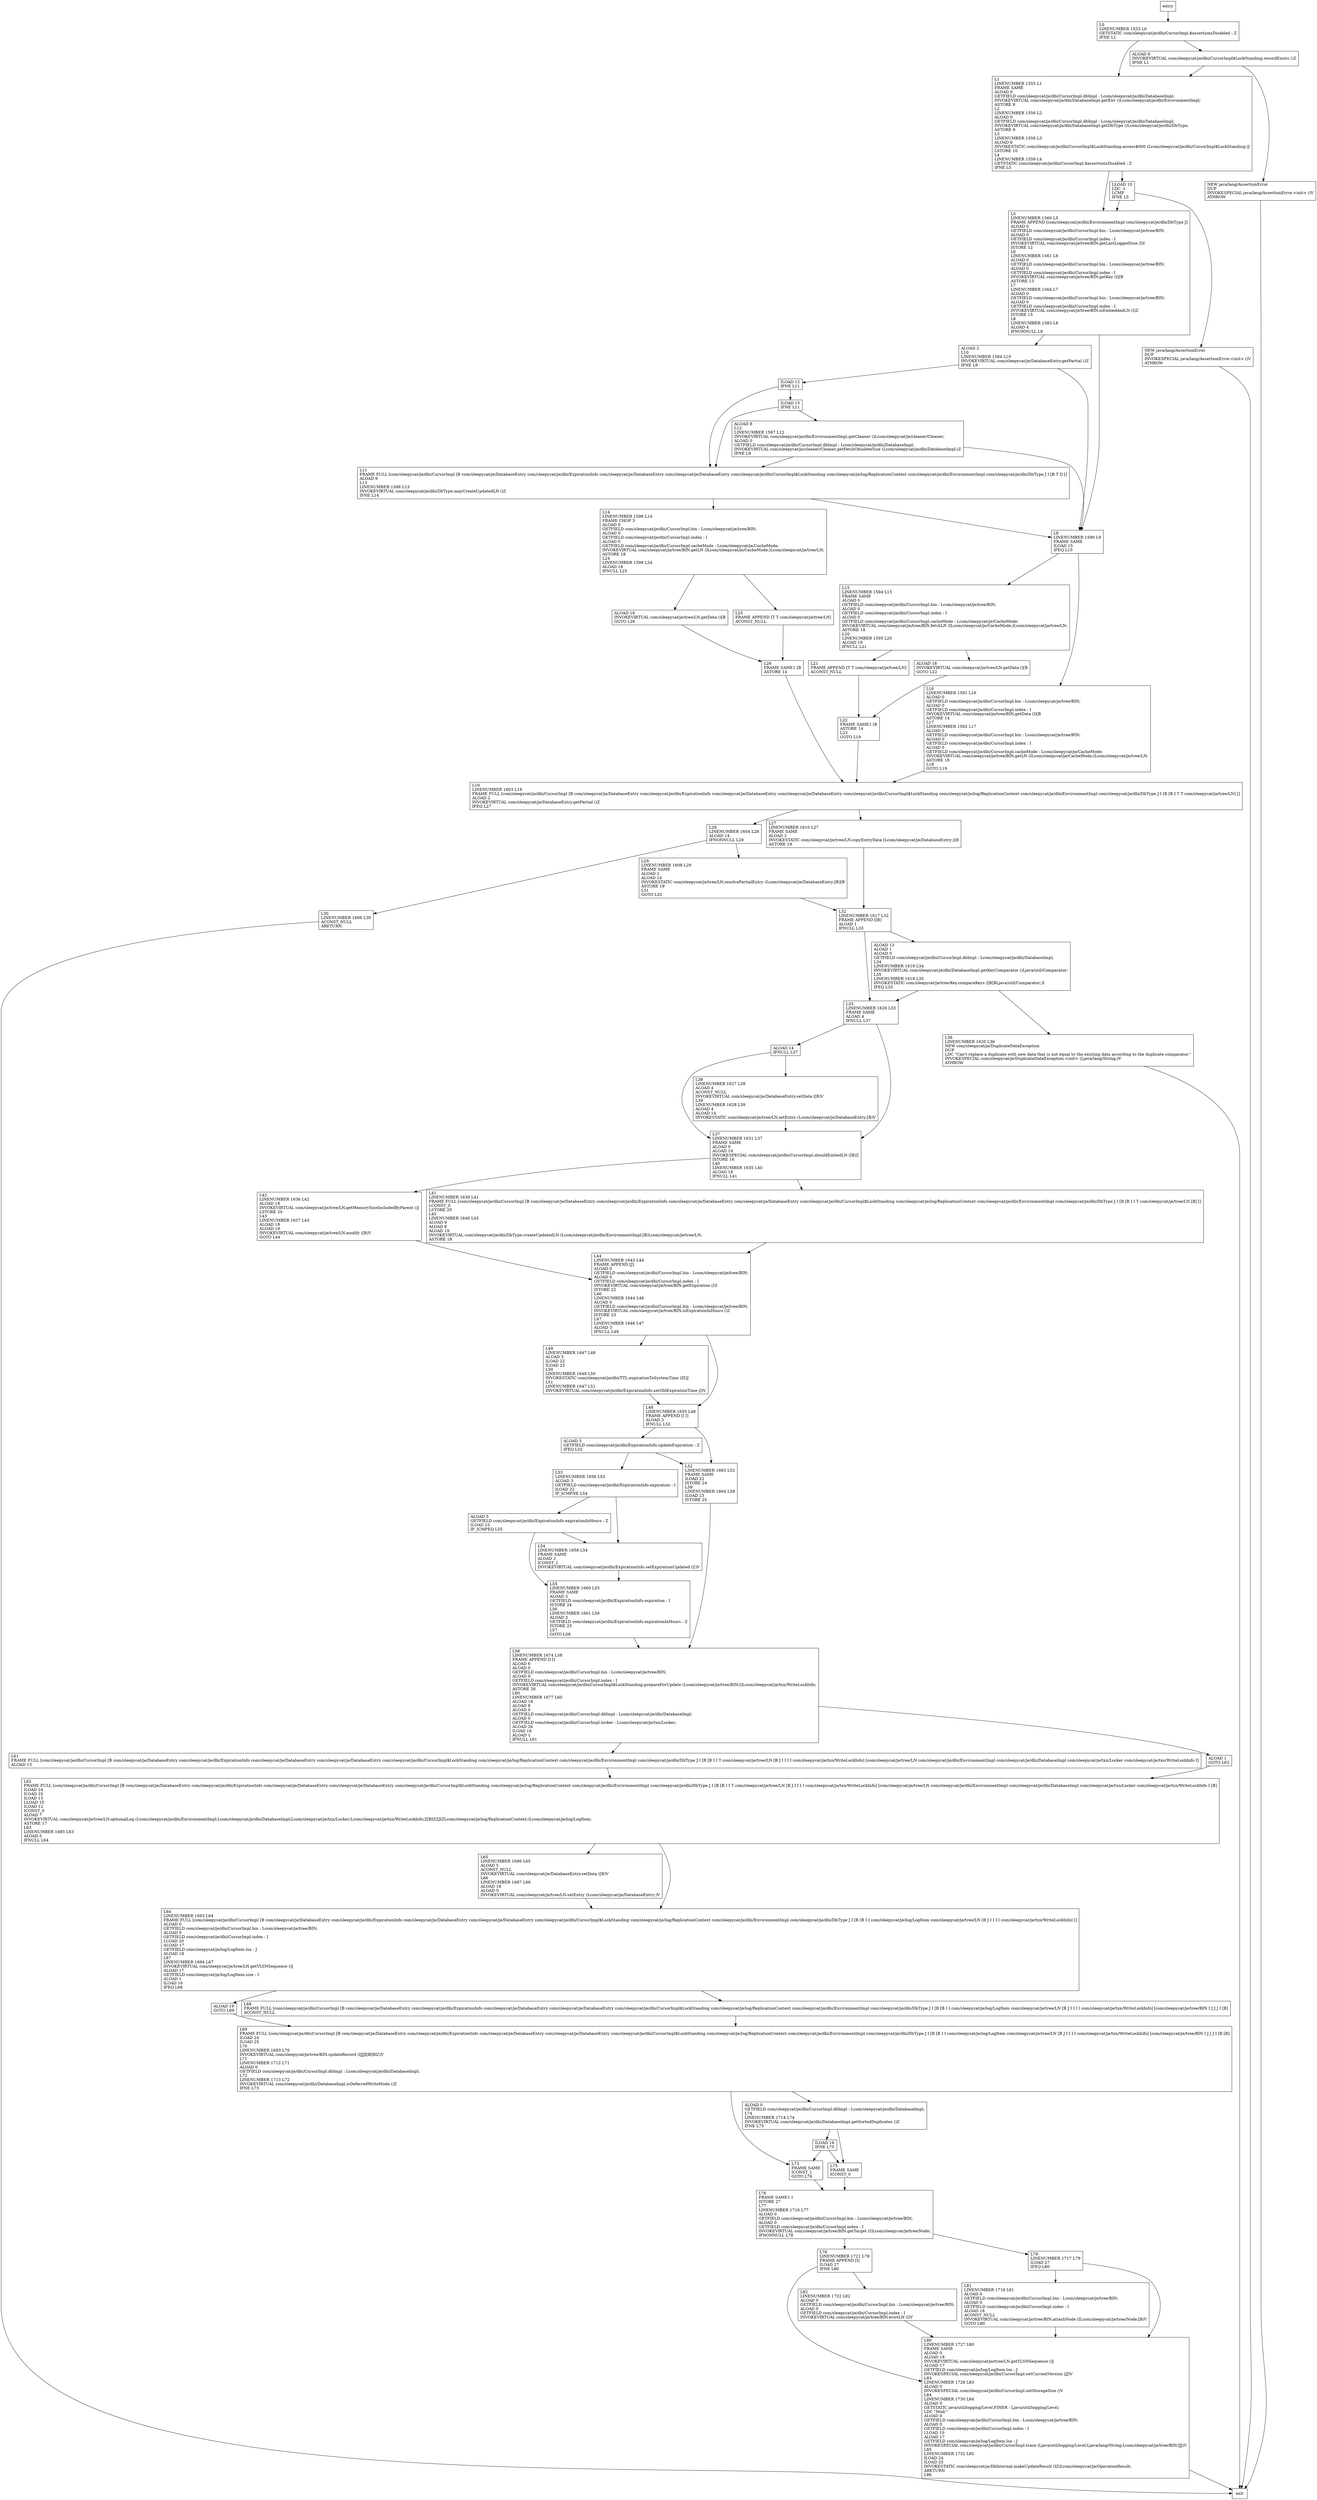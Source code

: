 digraph updateRecordInternal {
node [shape=record];
2042532331 [label="L55\lLINENUMBER 1660 L55\lFRAME SAME\lALOAD 3\lGETFIELD com/sleepycat/je/dbi/ExpirationInfo.expiration : I\lISTORE 24\lL56\lLINENUMBER 1661 L56\lALOAD 3\lGETFIELD com/sleepycat/je/dbi/ExpirationInfo.expirationInHours : Z\lISTORE 25\lL57\lGOTO L58\l"];
1941657405 [label="ILOAD 15\lIFNE L11\l"];
2059425952 [label="ALOAD 8\lL12\lLINENUMBER 1587 L12\lINVOKEVIRTUAL com/sleepycat/je/dbi/EnvironmentImpl.getCleaner ()Lcom/sleepycat/je/cleaner/Cleaner;\lALOAD 0\lGETFIELD com/sleepycat/je/dbi/CursorImpl.dbImpl : Lcom/sleepycat/je/dbi/DatabaseImpl;\lINVOKEVIRTUAL com/sleepycat/je/cleaner/Cleaner.getFetchObsoleteSize (Lcom/sleepycat/je/dbi/DatabaseImpl;)Z\lIFNE L9\l"];
1298780808 [label="ALOAD 0\lGETFIELD com/sleepycat/je/dbi/CursorImpl.dbImpl : Lcom/sleepycat/je/dbi/DatabaseImpl;\lL74\lLINENUMBER 1714 L74\lINVOKEVIRTUAL com/sleepycat/je/dbi/DatabaseImpl.getSortedDuplicates ()Z\lIFNE L75\l"];
2087831689 [label="L30\lLINENUMBER 1606 L30\lACONST_NULL\lARETURN\l"];
2044792756 [label="L37\lLINENUMBER 1631 L37\lFRAME SAME\lALOAD 0\lALOAD 19\lINVOKESPECIAL com/sleepycat/je/dbi/CursorImpl.shouldEmbedLN ([B)Z\lISTORE 16\lL40\lLINENUMBER 1635 L40\lALOAD 18\lIFNULL L41\l"];
1625223149 [label="L16\lLINENUMBER 1591 L16\lALOAD 0\lGETFIELD com/sleepycat/je/dbi/CursorImpl.bin : Lcom/sleepycat/je/tree/BIN;\lALOAD 0\lGETFIELD com/sleepycat/je/dbi/CursorImpl.index : I\lINVOKEVIRTUAL com/sleepycat/je/tree/BIN.getData (I)[B\lASTORE 14\lL17\lLINENUMBER 1592 L17\lALOAD 0\lGETFIELD com/sleepycat/je/dbi/CursorImpl.bin : Lcom/sleepycat/je/tree/BIN;\lALOAD 0\lGETFIELD com/sleepycat/je/dbi/CursorImpl.index : I\lALOAD 0\lGETFIELD com/sleepycat/je/dbi/CursorImpl.cacheMode : Lcom/sleepycat/je/CacheMode;\lINVOKEVIRTUAL com/sleepycat/je/tree/BIN.getLN (ILcom/sleepycat/je/CacheMode;)Lcom/sleepycat/je/tree/LN;\lASTORE 18\lL18\lGOTO L19\l"];
424832797 [label="ALOAD 3\lGETFIELD com/sleepycat/je/dbi/ExpirationInfo.expirationInHours : Z\lILOAD 23\lIF_ICMPEQ L55\l"];
1700344615 [label="ALOAD 1\lGOTO L62\l"];
1894861020 [label="L79\lLINENUMBER 1717 L79\lILOAD 27\lIFEQ L80\l"];
96388064 [label="ALOAD 6\lINVOKEVIRTUAL com/sleepycat/je/dbi/CursorImpl$LockStanding.recordExists ()Z\lIFNE L1\l"];
1196855655 [label="LLOAD 10\lLDC -1\lLCMP\lIFNE L5\l"];
1732538491 [label="L64\lLINENUMBER 1693 L64\lFRAME FULL [com/sleepycat/je/dbi/CursorImpl [B com/sleepycat/je/DatabaseEntry com/sleepycat/je/dbi/ExpirationInfo com/sleepycat/je/DatabaseEntry com/sleepycat/je/DatabaseEntry com/sleepycat/je/dbi/CursorImpl$LockStanding com/sleepycat/je/log/ReplicationContext com/sleepycat/je/dbi/EnvironmentImpl com/sleepycat/je/dbi/DbType J I [B [B I I com/sleepycat/je/log/LogItem com/sleepycat/je/tree/LN [B J I I I I com/sleepycat/je/txn/WriteLockInfo] []\lALOAD 0\lGETFIELD com/sleepycat/je/dbi/CursorImpl.bin : Lcom/sleepycat/je/tree/BIN;\lALOAD 0\lGETFIELD com/sleepycat/je/dbi/CursorImpl.index : I\lLLOAD 20\lALOAD 17\lGETFIELD com/sleepycat/je/log/LogItem.lsn : J\lALOAD 18\lL67\lLINENUMBER 1694 L67\lINVOKEVIRTUAL com/sleepycat/je/tree/LN.getVLSNSequence ()J\lALOAD 17\lGETFIELD com/sleepycat/je/log/LogItem.size : I\lALOAD 1\lILOAD 16\lIFEQ L68\l"];
721704146 [label="ILOAD 12\lIFNE L11\l"];
2021466012 [label="L27\lLINENUMBER 1610 L27\lFRAME SAME\lALOAD 2\lINVOKESTATIC com/sleepycat/je/tree/LN.copyEntryData (Lcom/sleepycat/je/DatabaseEntry;)[B\lASTORE 19\l"];
1936400878 [label="L14\lLINENUMBER 1598 L14\lFRAME CHOP 3\lALOAD 0\lGETFIELD com/sleepycat/je/dbi/CursorImpl.bin : Lcom/sleepycat/je/tree/BIN;\lALOAD 0\lGETFIELD com/sleepycat/je/dbi/CursorImpl.index : I\lALOAD 0\lGETFIELD com/sleepycat/je/dbi/CursorImpl.cacheMode : Lcom/sleepycat/je/CacheMode;\lINVOKEVIRTUAL com/sleepycat/je/tree/BIN.getLN (ILcom/sleepycat/je/CacheMode;)Lcom/sleepycat/je/tree/LN;\lASTORE 18\lL24\lLINENUMBER 1599 L24\lALOAD 18\lIFNULL L25\l"];
162114152 [label="L82\lLINENUMBER 1722 L82\lALOAD 0\lGETFIELD com/sleepycat/je/dbi/CursorImpl.bin : Lcom/sleepycat/je/tree/BIN;\lALOAD 0\lGETFIELD com/sleepycat/je/dbi/CursorImpl.index : I\lINVOKEVIRTUAL com/sleepycat/je/tree/BIN.evictLN (I)V\l"];
733623791 [label="L52\lLINENUMBER 1663 L52\lFRAME SAME\lILOAD 22\lISTORE 24\lL59\lLINENUMBER 1664 L59\lILOAD 23\lISTORE 25\l"];
1706891711 [label="L48\lLINENUMBER 1655 L48\lFRAME APPEND [I I]\lALOAD 3\lIFNULL L52\l"];
614785733 [label="ILOAD 16\lIFNE L75\l"];
1895751293 [label="ALOAD 14\lIFNULL L37\l"];
742891603 [label="L41\lLINENUMBER 1639 L41\lFRAME FULL [com/sleepycat/je/dbi/CursorImpl [B com/sleepycat/je/DatabaseEntry com/sleepycat/je/dbi/ExpirationInfo com/sleepycat/je/DatabaseEntry com/sleepycat/je/DatabaseEntry com/sleepycat/je/dbi/CursorImpl$LockStanding com/sleepycat/je/log/ReplicationContext com/sleepycat/je/dbi/EnvironmentImpl com/sleepycat/je/dbi/DbType J I [B [B I I T com/sleepycat/je/tree/LN [B] []\lLCONST_0\lLSTORE 20\lL45\lLINENUMBER 1640 L45\lALOAD 9\lALOAD 8\lALOAD 19\lINVOKEVIRTUAL com/sleepycat/je/dbi/DbType.createUpdatedLN (Lcom/sleepycat/je/dbi/EnvironmentImpl;[B)Lcom/sleepycat/je/tree/LN;\lASTORE 18\l"];
1563068096 [label="L42\lLINENUMBER 1636 L42\lALOAD 18\lINVOKEVIRTUAL com/sleepycat/je/tree/LN.getMemorySizeIncludedByParent ()J\lLSTORE 20\lL43\lLINENUMBER 1637 L43\lALOAD 18\lALOAD 19\lINVOKEVIRTUAL com/sleepycat/je/tree/LN.modify ([B)V\lGOTO L44\l"];
1121577170 [label="NEW java/lang/AssertionError\lDUP\lINVOKESPECIAL java/lang/AssertionError.\<init\> ()V\lATHROW\l"];
1479162649 [label="L9\lLINENUMBER 1590 L9\lFRAME SAME\lILOAD 15\lIFEQ L15\l"];
1131577797 [label="L73\lFRAME SAME\lICONST_1\lGOTO L76\l"];
2020702385 [label="L75\lFRAME SAME\lICONST_0\l"];
64080179 [label="L54\lLINENUMBER 1658 L54\lFRAME SAME\lALOAD 3\lICONST_1\lINVOKEVIRTUAL com/sleepycat/je/dbi/ExpirationInfo.setExpirationUpdated (Z)V\l"];
1944370016 [label="L80\lLINENUMBER 1727 L80\lFRAME SAME\lALOAD 0\lALOAD 18\lINVOKEVIRTUAL com/sleepycat/je/tree/LN.getVLSNSequence ()J\lALOAD 17\lGETFIELD com/sleepycat/je/log/LogItem.lsn : J\lINVOKESPECIAL com/sleepycat/je/dbi/CursorImpl.setCurrentVersion (JJ)V\lL83\lLINENUMBER 1728 L83\lALOAD 0\lINVOKESPECIAL com/sleepycat/je/dbi/CursorImpl.setStorageSize ()V\lL84\lLINENUMBER 1730 L84\lALOAD 0\lGETSTATIC java/util/logging/Level.FINER : Ljava/util/logging/Level;\lLDC \"Mod:\"\lALOAD 0\lGETFIELD com/sleepycat/je/dbi/CursorImpl.bin : Lcom/sleepycat/je/tree/BIN;\lALOAD 0\lGETFIELD com/sleepycat/je/dbi/CursorImpl.index : I\lLLOAD 10\lALOAD 17\lGETFIELD com/sleepycat/je/log/LogItem.lsn : J\lINVOKESPECIAL com/sleepycat/je/dbi/CursorImpl.trace (Ljava/util/logging/Level;Ljava/lang/String;Lcom/sleepycat/je/tree/BIN;IJJ)V\lL85\lLINENUMBER 1732 L85\lILOAD 24\lILOAD 25\lINVOKESTATIC com/sleepycat/je/DbInternal.makeUpdateResult (IZ)Lcom/sleepycat/je/OperationResult;\lARETURN\lL86\l"];
874277570 [label="L25\lFRAME APPEND [T T com/sleepycat/je/tree/LN]\lACONST_NULL\l"];
911281779 [label="L38\lLINENUMBER 1627 L38\lALOAD 4\lACONST_NULL\lINVOKEVIRTUAL com/sleepycat/je/DatabaseEntry.setData ([B)V\lL39\lLINENUMBER 1628 L39\lALOAD 4\lALOAD 14\lINVOKESTATIC com/sleepycat/je/tree/LN.setEntry (Lcom/sleepycat/je/DatabaseEntry;[B)V\l"];
1757252775 [label="L65\lLINENUMBER 1686 L65\lALOAD 5\lACONST_NULL\lINVOKEVIRTUAL com/sleepycat/je/DatabaseEntry.setData ([B)V\lL66\lLINENUMBER 1687 L66\lALOAD 18\lALOAD 5\lINVOKEVIRTUAL com/sleepycat/je/tree/LN.setEntry (Lcom/sleepycat/je/DatabaseEntry;)V\l"];
515489632 [label="ALOAD 18\lINVOKEVIRTUAL com/sleepycat/je/tree/LN.getData ()[B\lGOTO L26\l"];
217062446 [label="L21\lFRAME APPEND [T T com/sleepycat/je/tree/LN]\lACONST_NULL\l"];
1863709994 [label="L22\lFRAME SAME1 [B\lASTORE 14\lL23\lGOTO L19\l"];
736951628 [label="L28\lLINENUMBER 1604 L28\lALOAD 14\lIFNONNULL L29\l"];
1953069155 [label="L49\lLINENUMBER 1647 L49\lALOAD 3\lILOAD 22\lILOAD 23\lL50\lLINENUMBER 1648 L50\lINVOKESTATIC com/sleepycat/je/dbi/TTL.expirationToSystemTime (IZ)J\lL51\lLINENUMBER 1647 L51\lINVOKEVIRTUAL com/sleepycat/je/dbi/ExpirationInfo.setOldExpirationTime (J)V\l"];
639022616 [label="L11\lFRAME FULL [com/sleepycat/je/dbi/CursorImpl [B com/sleepycat/je/DatabaseEntry com/sleepycat/je/dbi/ExpirationInfo com/sleepycat/je/DatabaseEntry com/sleepycat/je/DatabaseEntry com/sleepycat/je/dbi/CursorImpl$LockStanding com/sleepycat/je/log/ReplicationContext com/sleepycat/je/dbi/EnvironmentImpl com/sleepycat/je/dbi/DbType J I [B T I] []\lALOAD 9\lL13\lLINENUMBER 1588 L13\lINVOKEVIRTUAL com/sleepycat/je/dbi/DbType.mayCreateUpdatedLN ()Z\lIFNE L14\l"];
1549377783 [label="L32\lLINENUMBER 1617 L32\lFRAME APPEND [[B]\lALOAD 1\lIFNULL L33\l"];
53871235 [label="L78\lLINENUMBER 1721 L78\lFRAME APPEND [I]\lILOAD 27\lIFNE L80\l"];
1759889326 [label="L62\lFRAME FULL [com/sleepycat/je/dbi/CursorImpl [B com/sleepycat/je/DatabaseEntry com/sleepycat/je/dbi/ExpirationInfo com/sleepycat/je/DatabaseEntry com/sleepycat/je/DatabaseEntry com/sleepycat/je/dbi/CursorImpl$LockStanding com/sleepycat/je/log/ReplicationContext com/sleepycat/je/dbi/EnvironmentImpl com/sleepycat/je/dbi/DbType J I [B [B I I T com/sleepycat/je/tree/LN [B J I I I I com/sleepycat/je/txn/WriteLockInfo] [com/sleepycat/je/tree/LN com/sleepycat/je/dbi/EnvironmentImpl com/sleepycat/je/dbi/DatabaseImpl com/sleepycat/je/txn/Locker com/sleepycat/je/txn/WriteLockInfo I [B]\lILOAD 24\lILOAD 25\lILOAD 15\lLLOAD 10\lILOAD 12\lICONST_0\lALOAD 7\lINVOKEVIRTUAL com/sleepycat/je/tree/LN.optionalLog (Lcom/sleepycat/je/dbi/EnvironmentImpl;Lcom/sleepycat/je/dbi/DatabaseImpl;Lcom/sleepycat/je/txn/Locker;Lcom/sleepycat/je/txn/WriteLockInfo;Z[BIZZJIZLcom/sleepycat/je/log/ReplicationContext;)Lcom/sleepycat/je/log/LogItem;\lASTORE 17\lL63\lLINENUMBER 1685 L63\lALOAD 5\lIFNULL L64\l"];
1260955583 [label="L68\lFRAME FULL [com/sleepycat/je/dbi/CursorImpl [B com/sleepycat/je/DatabaseEntry com/sleepycat/je/dbi/ExpirationInfo com/sleepycat/je/DatabaseEntry com/sleepycat/je/DatabaseEntry com/sleepycat/je/dbi/CursorImpl$LockStanding com/sleepycat/je/log/ReplicationContext com/sleepycat/je/dbi/EnvironmentImpl com/sleepycat/je/dbi/DbType J I [B [B I I com/sleepycat/je/log/LogItem com/sleepycat/je/tree/LN [B J I I I I com/sleepycat/je/txn/WriteLockInfo] [com/sleepycat/je/tree/BIN I J J J I [B]\lACONST_NULL\l"];
995613604 [label="L1\lLINENUMBER 1555 L1\lFRAME SAME\lALOAD 0\lGETFIELD com/sleepycat/je/dbi/CursorImpl.dbImpl : Lcom/sleepycat/je/dbi/DatabaseImpl;\lINVOKEVIRTUAL com/sleepycat/je/dbi/DatabaseImpl.getEnv ()Lcom/sleepycat/je/dbi/EnvironmentImpl;\lASTORE 8\lL2\lLINENUMBER 1556 L2\lALOAD 0\lGETFIELD com/sleepycat/je/dbi/CursorImpl.dbImpl : Lcom/sleepycat/je/dbi/DatabaseImpl;\lINVOKEVIRTUAL com/sleepycat/je/dbi/DatabaseImpl.getDbType ()Lcom/sleepycat/je/dbi/DbType;\lASTORE 9\lL3\lLINENUMBER 1558 L3\lALOAD 6\lINVOKESTATIC com/sleepycat/je/dbi/CursorImpl$LockStanding.access$000 (Lcom/sleepycat/je/dbi/CursorImpl$LockStanding;)J\lLSTORE 10\lL4\lLINENUMBER 1559 L4\lGETSTATIC com/sleepycat/je/dbi/CursorImpl.$assertionsDisabled : Z\lIFNE L5\l"];
1229526896 [label="L0\lLINENUMBER 1553 L0\lGETSTATIC com/sleepycat/je/dbi/CursorImpl.$assertionsDisabled : Z\lIFNE L1\l"];
1267981674 [label="ALOAD 2\lL10\lLINENUMBER 1584 L10\lINVOKEVIRTUAL com/sleepycat/je/DatabaseEntry.getPartial ()Z\lIFNE L9\l"];
1537324590 [label="L44\lLINENUMBER 1643 L44\lFRAME APPEND [J]\lALOAD 0\lGETFIELD com/sleepycat/je/dbi/CursorImpl.bin : Lcom/sleepycat/je/tree/BIN;\lALOAD 0\lGETFIELD com/sleepycat/je/dbi/CursorImpl.index : I\lINVOKEVIRTUAL com/sleepycat/je/tree/BIN.getExpiration (I)I\lISTORE 22\lL46\lLINENUMBER 1644 L46\lALOAD 0\lGETFIELD com/sleepycat/je/dbi/CursorImpl.bin : Lcom/sleepycat/je/tree/BIN;\lINVOKEVIRTUAL com/sleepycat/je/tree/BIN.isExpirationInHours ()Z\lISTORE 23\lL47\lLINENUMBER 1646 L47\lALOAD 3\lIFNULL L48\l"];
872736196 [label="L5\lLINENUMBER 1560 L5\lFRAME APPEND [com/sleepycat/je/dbi/EnvironmentImpl com/sleepycat/je/dbi/DbType J]\lALOAD 0\lGETFIELD com/sleepycat/je/dbi/CursorImpl.bin : Lcom/sleepycat/je/tree/BIN;\lALOAD 0\lGETFIELD com/sleepycat/je/dbi/CursorImpl.index : I\lINVOKEVIRTUAL com/sleepycat/je/tree/BIN.getLastLoggedSize (I)I\lISTORE 12\lL6\lLINENUMBER 1561 L6\lALOAD 0\lGETFIELD com/sleepycat/je/dbi/CursorImpl.bin : Lcom/sleepycat/je/tree/BIN;\lALOAD 0\lGETFIELD com/sleepycat/je/dbi/CursorImpl.index : I\lINVOKEVIRTUAL com/sleepycat/je/tree/BIN.getKey (I)[B\lASTORE 13\lL7\lLINENUMBER 1564 L7\lALOAD 0\lGETFIELD com/sleepycat/je/dbi/CursorImpl.bin : Lcom/sleepycat/je/tree/BIN;\lALOAD 0\lGETFIELD com/sleepycat/je/dbi/CursorImpl.index : I\lINVOKEVIRTUAL com/sleepycat/je/tree/BIN.isEmbeddedLN (I)Z\lISTORE 15\lL8\lLINENUMBER 1583 L8\lALOAD 4\lIFNONNULL L9\l"];
157990006 [label="L69\lFRAME FULL [com/sleepycat/je/dbi/CursorImpl [B com/sleepycat/je/DatabaseEntry com/sleepycat/je/dbi/ExpirationInfo com/sleepycat/je/DatabaseEntry com/sleepycat/je/DatabaseEntry com/sleepycat/je/dbi/CursorImpl$LockStanding com/sleepycat/je/log/ReplicationContext com/sleepycat/je/dbi/EnvironmentImpl com/sleepycat/je/dbi/DbType J I [B [B I I com/sleepycat/je/log/LogItem com/sleepycat/je/tree/LN [B J I I I I com/sleepycat/je/txn/WriteLockInfo] [com/sleepycat/je/tree/BIN I J J J I [B [B]\lILOAD 24\lILOAD 25\lL70\lLINENUMBER 1693 L70\lINVOKEVIRTUAL com/sleepycat/je/tree/BIN.updateRecord (IJJJI[B[BIZ)V\lL71\lLINENUMBER 1712 L71\lALOAD 0\lGETFIELD com/sleepycat/je/dbi/CursorImpl.dbImpl : Lcom/sleepycat/je/dbi/DatabaseImpl;\lL72\lLINENUMBER 1713 L72\lINVOKEVIRTUAL com/sleepycat/je/dbi/DatabaseImpl.isDeferredWriteMode ()Z\lIFNE L73\l"];
269693101 [label="ALOAD 13\lALOAD 1\lALOAD 0\lGETFIELD com/sleepycat/je/dbi/CursorImpl.dbImpl : Lcom/sleepycat/je/dbi/DatabaseImpl;\lL34\lLINENUMBER 1619 L34\lINVOKEVIRTUAL com/sleepycat/je/dbi/DatabaseImpl.getKeyComparator ()Ljava/util/Comparator;\lL35\lLINENUMBER 1618 L35\lINVOKESTATIC com/sleepycat/je/tree/Key.compareKeys ([B[BLjava/util/Comparator;)I\lIFEQ L33\l"];
947982595 [label="L26\lFRAME SAME1 [B\lASTORE 14\l"];
490218 [label="L81\lLINENUMBER 1718 L81\lALOAD 0\lGETFIELD com/sleepycat/je/dbi/CursorImpl.bin : Lcom/sleepycat/je/tree/BIN;\lALOAD 0\lGETFIELD com/sleepycat/je/dbi/CursorImpl.index : I\lALOAD 18\lACONST_NULL\lINVOKEVIRTUAL com/sleepycat/je/tree/BIN.attachNode (ILcom/sleepycat/je/tree/Node;[B)V\lGOTO L80\l"];
831003298 [label="L19\lLINENUMBER 1603 L19\lFRAME FULL [com/sleepycat/je/dbi/CursorImpl [B com/sleepycat/je/DatabaseEntry com/sleepycat/je/dbi/ExpirationInfo com/sleepycat/je/DatabaseEntry com/sleepycat/je/DatabaseEntry com/sleepycat/je/dbi/CursorImpl$LockStanding com/sleepycat/je/log/ReplicationContext com/sleepycat/je/dbi/EnvironmentImpl com/sleepycat/je/dbi/DbType J I [B [B I T T com/sleepycat/je/tree/LN] []\lALOAD 2\lINVOKEVIRTUAL com/sleepycat/je/DatabaseEntry.getPartial ()Z\lIFEQ L27\l"];
650621382 [label="L53\lLINENUMBER 1656 L53\lALOAD 3\lGETFIELD com/sleepycat/je/dbi/ExpirationInfo.expiration : I\lILOAD 22\lIF_ICMPNE L54\l"];
221692355 [label="ALOAD 19\lGOTO L69\l"];
1749870412 [label="L61\lFRAME FULL [com/sleepycat/je/dbi/CursorImpl [B com/sleepycat/je/DatabaseEntry com/sleepycat/je/dbi/ExpirationInfo com/sleepycat/je/DatabaseEntry com/sleepycat/je/DatabaseEntry com/sleepycat/je/dbi/CursorImpl$LockStanding com/sleepycat/je/log/ReplicationContext com/sleepycat/je/dbi/EnvironmentImpl com/sleepycat/je/dbi/DbType J I [B [B I I T com/sleepycat/je/tree/LN [B J I I I I com/sleepycat/je/txn/WriteLockInfo] [com/sleepycat/je/tree/LN com/sleepycat/je/dbi/EnvironmentImpl com/sleepycat/je/dbi/DatabaseImpl com/sleepycat/je/txn/Locker com/sleepycat/je/txn/WriteLockInfo I]\lALOAD 13\l"];
457586988 [label="ALOAD 18\lINVOKEVIRTUAL com/sleepycat/je/tree/LN.getData ()[B\lGOTO L22\l"];
1232424564 [label="L15\lLINENUMBER 1594 L15\lFRAME SAME\lALOAD 0\lGETFIELD com/sleepycat/je/dbi/CursorImpl.bin : Lcom/sleepycat/je/tree/BIN;\lALOAD 0\lGETFIELD com/sleepycat/je/dbi/CursorImpl.index : I\lALOAD 0\lGETFIELD com/sleepycat/je/dbi/CursorImpl.cacheMode : Lcom/sleepycat/je/CacheMode;\lINVOKEVIRTUAL com/sleepycat/je/tree/BIN.fetchLN (ILcom/sleepycat/je/CacheMode;)Lcom/sleepycat/je/tree/LN;\lASTORE 18\lL20\lLINENUMBER 1595 L20\lALOAD 18\lIFNULL L21\l"];
1288230669 [label="L29\lLINENUMBER 1608 L29\lFRAME SAME\lALOAD 2\lALOAD 14\lINVOKESTATIC com/sleepycat/je/tree/LN.resolvePartialEntry (Lcom/sleepycat/je/DatabaseEntry;[B)[B\lASTORE 19\lL31\lGOTO L32\l"];
668637515 [label="L76\lFRAME SAME1 I\lISTORE 27\lL77\lLINENUMBER 1716 L77\lALOAD 0\lGETFIELD com/sleepycat/je/dbi/CursorImpl.bin : Lcom/sleepycat/je/tree/BIN;\lALOAD 0\lGETFIELD com/sleepycat/je/dbi/CursorImpl.index : I\lINVOKEVIRTUAL com/sleepycat/je/tree/BIN.getTarget (I)Lcom/sleepycat/je/tree/Node;\lIFNONNULL L78\l"];
1651267227 [label="L58\lLINENUMBER 1674 L58\lFRAME APPEND [I I]\lALOAD 6\lALOAD 0\lGETFIELD com/sleepycat/je/dbi/CursorImpl.bin : Lcom/sleepycat/je/tree/BIN;\lALOAD 0\lGETFIELD com/sleepycat/je/dbi/CursorImpl.index : I\lINVOKEVIRTUAL com/sleepycat/je/dbi/CursorImpl$LockStanding.prepareForUpdate (Lcom/sleepycat/je/tree/BIN;I)Lcom/sleepycat/je/txn/WriteLockInfo;\lASTORE 26\lL60\lLINENUMBER 1677 L60\lALOAD 18\lALOAD 8\lALOAD 0\lGETFIELD com/sleepycat/je/dbi/CursorImpl.dbImpl : Lcom/sleepycat/je/dbi/DatabaseImpl;\lALOAD 0\lGETFIELD com/sleepycat/je/dbi/CursorImpl.locker : Lcom/sleepycat/je/txn/Locker;\lALOAD 26\lILOAD 16\lALOAD 1\lIFNULL L61\l"];
1649706918 [label="L33\lLINENUMBER 1626 L33\lFRAME SAME\lALOAD 4\lIFNULL L37\l"];
2105339048 [label="ALOAD 3\lGETFIELD com/sleepycat/je/dbi/ExpirationInfo.updateExpiration : Z\lIFEQ L52\l"];
905418397 [label="NEW java/lang/AssertionError\lDUP\lINVOKESPECIAL java/lang/AssertionError.\<init\> ()V\lATHROW\l"];
1747862622 [label="L36\lLINENUMBER 1620 L36\lNEW com/sleepycat/je/DuplicateDataException\lDUP\lLDC \"Can't replace a duplicate with new data that is not equal to the existing data according to the duplicate  comparator.\"\lINVOKESPECIAL com/sleepycat/je/DuplicateDataException.\<init\> (Ljava/lang/String;)V\lATHROW\l"];
entry;
exit;
2042532331 -> 1651267227;
1941657405 -> 2059425952;
1941657405 -> 639022616;
2059425952 -> 1479162649;
2059425952 -> 639022616;
1298780808 -> 614785733;
1298780808 -> 2020702385;
2087831689 -> exit;
2044792756 -> 742891603;
2044792756 -> 1563068096;
1625223149 -> 831003298;
424832797 -> 2042532331;
424832797 -> 64080179;
1700344615 -> 1759889326;
1894861020 -> 1944370016;
1894861020 -> 490218;
96388064 -> 905418397;
96388064 -> 995613604;
1196855655 -> 1121577170;
1196855655 -> 872736196;
1732538491 -> 1260955583;
1732538491 -> 221692355;
721704146 -> 1941657405;
721704146 -> 639022616;
2021466012 -> 1549377783;
1936400878 -> 874277570;
1936400878 -> 515489632;
162114152 -> 1944370016;
733623791 -> 1651267227;
1706891711 -> 733623791;
1706891711 -> 2105339048;
614785733 -> 1131577797;
614785733 -> 2020702385;
1895751293 -> 911281779;
1895751293 -> 2044792756;
742891603 -> 1537324590;
1563068096 -> 1537324590;
entry -> 1229526896;
1121577170 -> exit;
1479162649 -> 1625223149;
1479162649 -> 1232424564;
1131577797 -> 668637515;
2020702385 -> 668637515;
64080179 -> 2042532331;
1944370016 -> exit;
874277570 -> 947982595;
911281779 -> 2044792756;
1757252775 -> 1732538491;
515489632 -> 947982595;
217062446 -> 1863709994;
1863709994 -> 831003298;
736951628 -> 2087831689;
736951628 -> 1288230669;
1953069155 -> 1706891711;
639022616 -> 1479162649;
639022616 -> 1936400878;
1549377783 -> 269693101;
1549377783 -> 1649706918;
53871235 -> 1944370016;
53871235 -> 162114152;
1759889326 -> 1757252775;
1759889326 -> 1732538491;
1260955583 -> 157990006;
995613604 -> 872736196;
995613604 -> 1196855655;
1229526896 -> 96388064;
1229526896 -> 995613604;
1267981674 -> 1479162649;
1267981674 -> 721704146;
1537324590 -> 1706891711;
1537324590 -> 1953069155;
872736196 -> 1267981674;
872736196 -> 1479162649;
157990006 -> 1298780808;
157990006 -> 1131577797;
269693101 -> 1649706918;
269693101 -> 1747862622;
947982595 -> 831003298;
490218 -> 1944370016;
831003298 -> 736951628;
831003298 -> 2021466012;
650621382 -> 424832797;
650621382 -> 64080179;
221692355 -> 157990006;
1749870412 -> 1759889326;
457586988 -> 1863709994;
1232424564 -> 217062446;
1232424564 -> 457586988;
1288230669 -> 1549377783;
668637515 -> 1894861020;
668637515 -> 53871235;
1651267227 -> 1749870412;
1651267227 -> 1700344615;
1649706918 -> 2044792756;
1649706918 -> 1895751293;
2105339048 -> 733623791;
2105339048 -> 650621382;
905418397 -> exit;
1747862622 -> exit;
}
